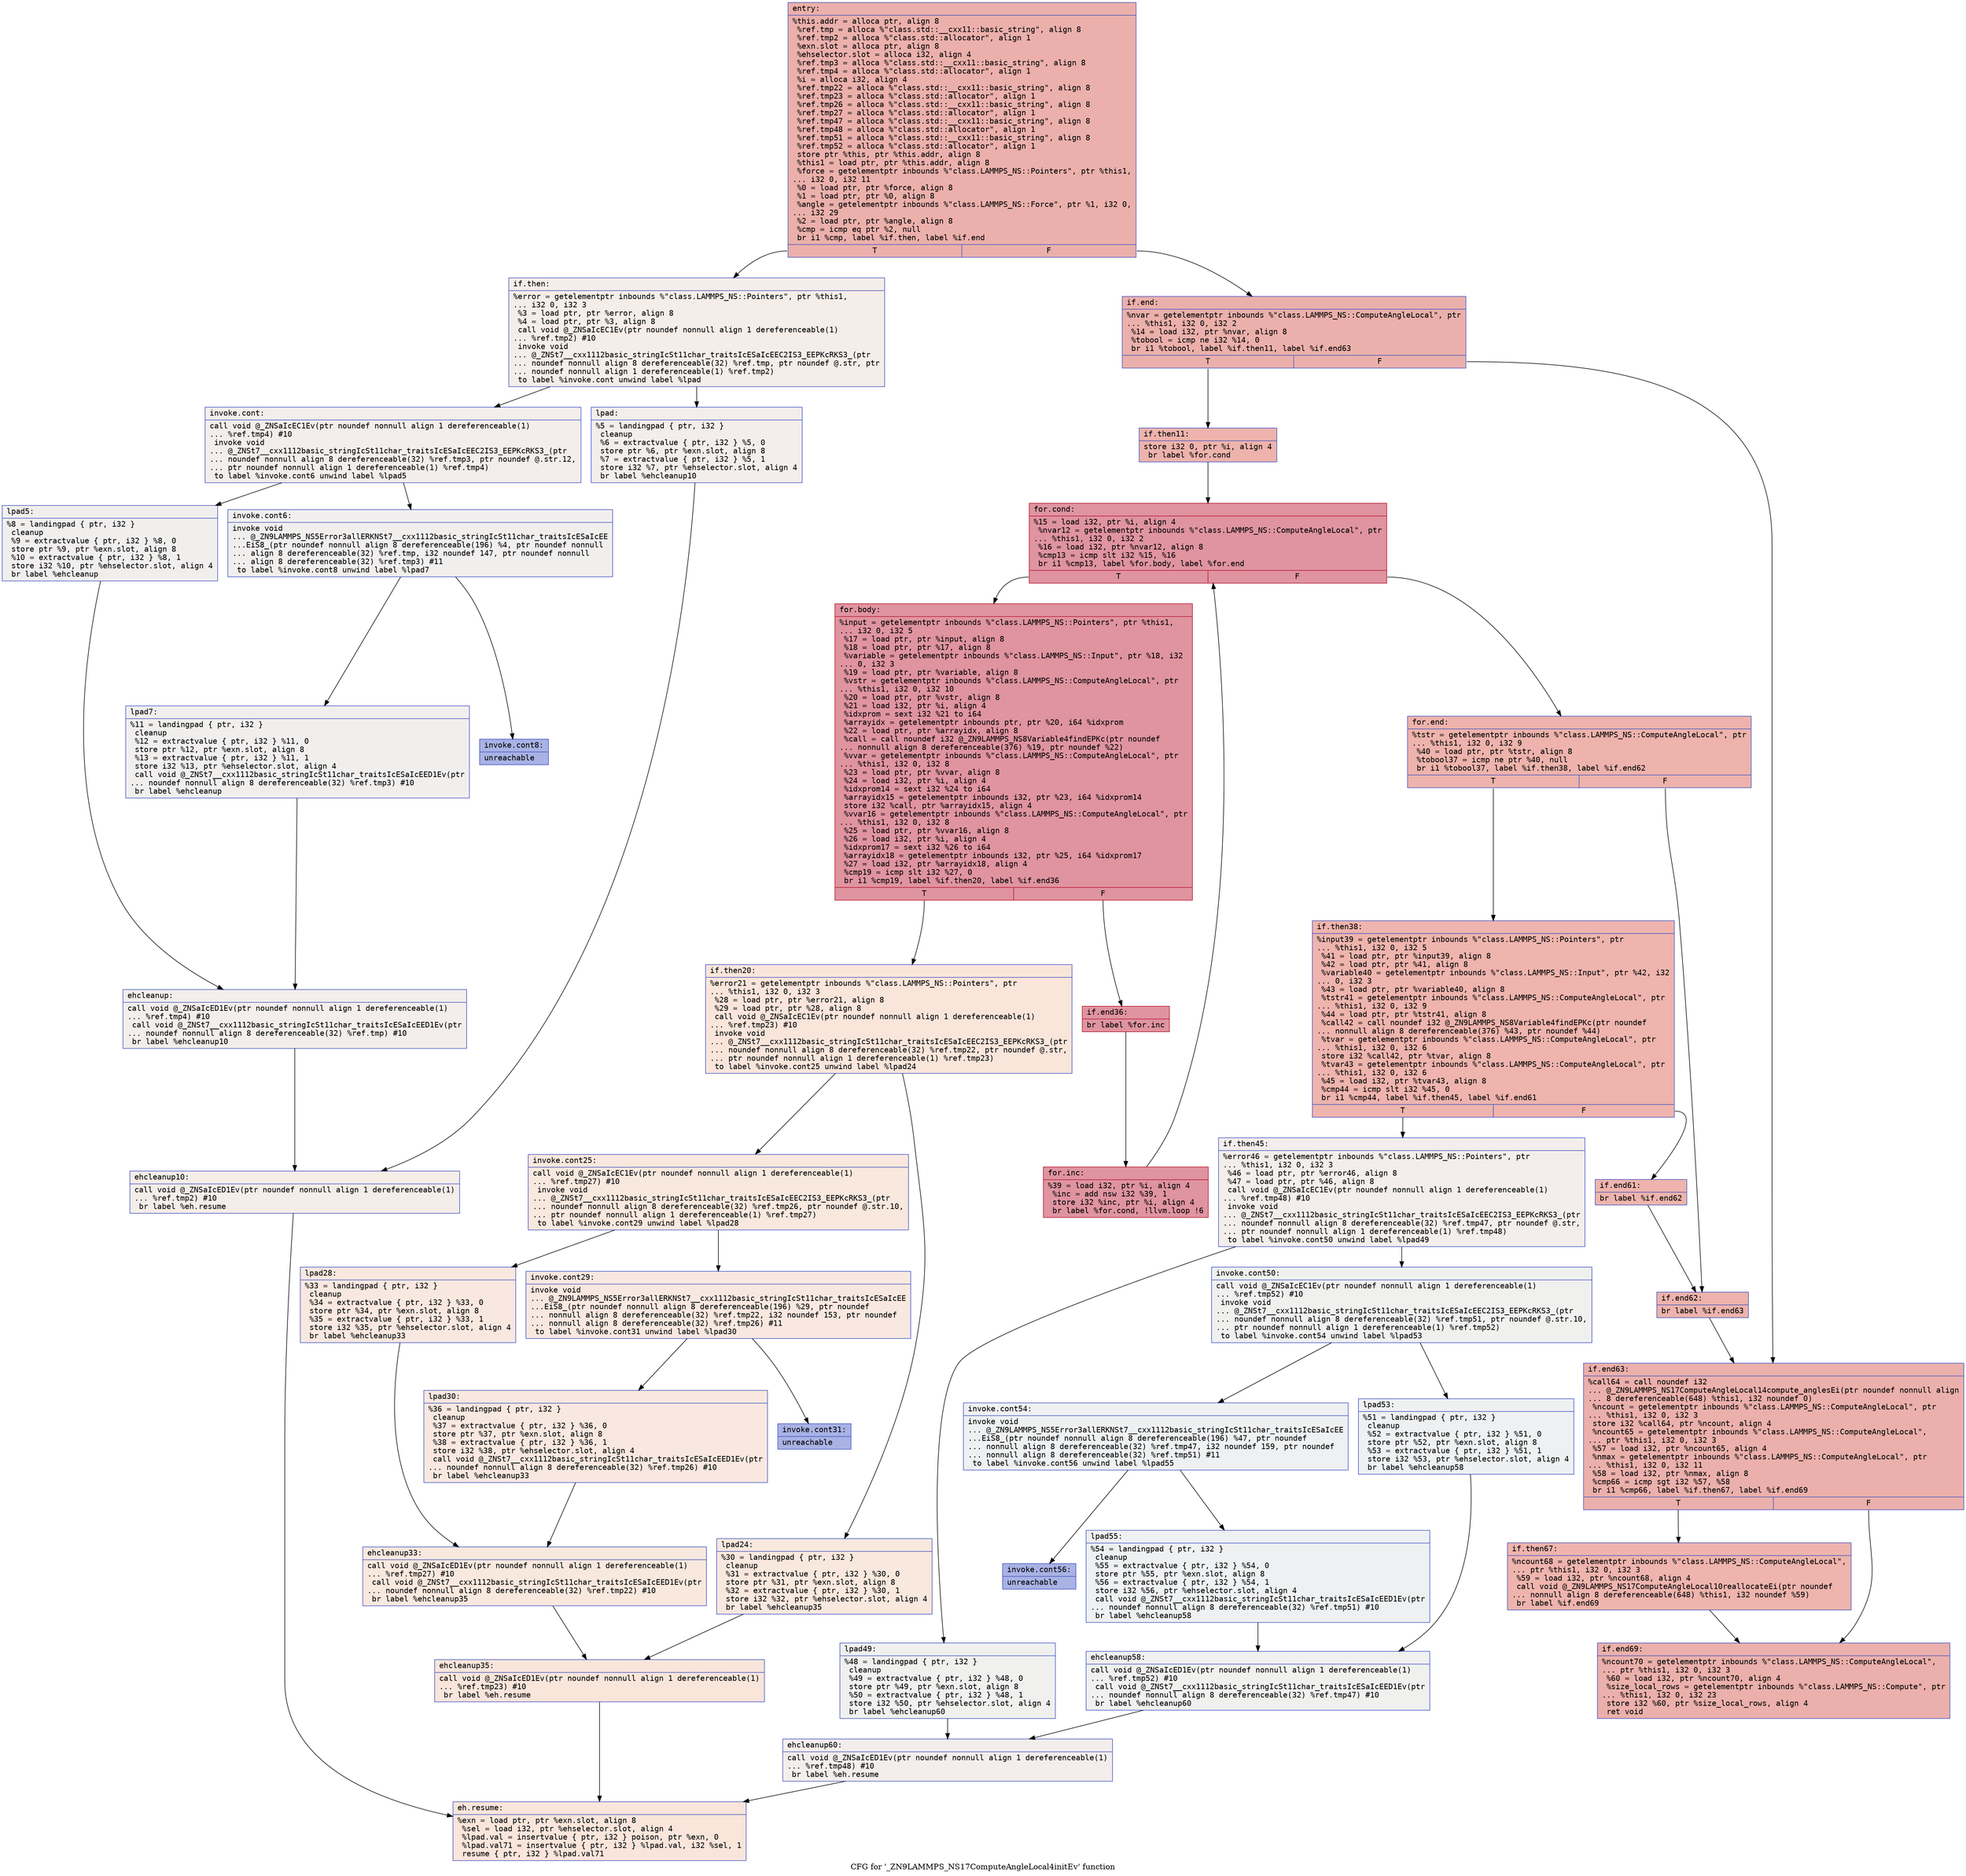 digraph "CFG for '_ZN9LAMMPS_NS17ComputeAngleLocal4initEv' function" {
	label="CFG for '_ZN9LAMMPS_NS17ComputeAngleLocal4initEv' function";

	Node0x557870abc610 [shape=record,color="#3d50c3ff", style=filled, fillcolor="#d24b4070" fontname="Courier",label="{entry:\l|  %this.addr = alloca ptr, align 8\l  %ref.tmp = alloca %\"class.std::__cxx11::basic_string\", align 8\l  %ref.tmp2 = alloca %\"class.std::allocator\", align 1\l  %exn.slot = alloca ptr, align 8\l  %ehselector.slot = alloca i32, align 4\l  %ref.tmp3 = alloca %\"class.std::__cxx11::basic_string\", align 8\l  %ref.tmp4 = alloca %\"class.std::allocator\", align 1\l  %i = alloca i32, align 4\l  %ref.tmp22 = alloca %\"class.std::__cxx11::basic_string\", align 8\l  %ref.tmp23 = alloca %\"class.std::allocator\", align 1\l  %ref.tmp26 = alloca %\"class.std::__cxx11::basic_string\", align 8\l  %ref.tmp27 = alloca %\"class.std::allocator\", align 1\l  %ref.tmp47 = alloca %\"class.std::__cxx11::basic_string\", align 8\l  %ref.tmp48 = alloca %\"class.std::allocator\", align 1\l  %ref.tmp51 = alloca %\"class.std::__cxx11::basic_string\", align 8\l  %ref.tmp52 = alloca %\"class.std::allocator\", align 1\l  store ptr %this, ptr %this.addr, align 8\l  %this1 = load ptr, ptr %this.addr, align 8\l  %force = getelementptr inbounds %\"class.LAMMPS_NS::Pointers\", ptr %this1,\l... i32 0, i32 11\l  %0 = load ptr, ptr %force, align 8\l  %1 = load ptr, ptr %0, align 8\l  %angle = getelementptr inbounds %\"class.LAMMPS_NS::Force\", ptr %1, i32 0,\l... i32 29\l  %2 = load ptr, ptr %angle, align 8\l  %cmp = icmp eq ptr %2, null\l  br i1 %cmp, label %if.then, label %if.end\l|{<s0>T|<s1>F}}"];
	Node0x557870abc610:s0 -> Node0x557870abd6f0[tooltip="entry -> if.then\nProbability 0.00%" ];
	Node0x557870abc610:s1 -> Node0x557870abd760[tooltip="entry -> if.end\nProbability 100.00%" ];
	Node0x557870abd6f0 [shape=record,color="#3d50c3ff", style=filled, fillcolor="#e8d6cc70" fontname="Courier",label="{if.then:\l|  %error = getelementptr inbounds %\"class.LAMMPS_NS::Pointers\", ptr %this1,\l... i32 0, i32 3\l  %3 = load ptr, ptr %error, align 8\l  %4 = load ptr, ptr %3, align 8\l  call void @_ZNSaIcEC1Ev(ptr noundef nonnull align 1 dereferenceable(1)\l... %ref.tmp2) #10\l  invoke void\l... @_ZNSt7__cxx1112basic_stringIcSt11char_traitsIcESaIcEEC2IS3_EEPKcRKS3_(ptr\l... noundef nonnull align 8 dereferenceable(32) %ref.tmp, ptr noundef @.str, ptr\l... noundef nonnull align 1 dereferenceable(1) %ref.tmp2)\l          to label %invoke.cont unwind label %lpad\l}"];
	Node0x557870abd6f0 -> Node0x557870abdd70[tooltip="if.then -> invoke.cont\nProbability 50.00%" ];
	Node0x557870abd6f0 -> Node0x557870abddf0[tooltip="if.then -> lpad\nProbability 50.00%" ];
	Node0x557870abdd70 [shape=record,color="#3d50c3ff", style=filled, fillcolor="#e5d8d170" fontname="Courier",label="{invoke.cont:\l|  call void @_ZNSaIcEC1Ev(ptr noundef nonnull align 1 dereferenceable(1)\l... %ref.tmp4) #10\l  invoke void\l... @_ZNSt7__cxx1112basic_stringIcSt11char_traitsIcESaIcEEC2IS3_EEPKcRKS3_(ptr\l... noundef nonnull align 8 dereferenceable(32) %ref.tmp3, ptr noundef @.str.12,\l... ptr noundef nonnull align 1 dereferenceable(1) %ref.tmp4)\l          to label %invoke.cont6 unwind label %lpad5\l}"];
	Node0x557870abdd70 -> Node0x557870abe110[tooltip="invoke.cont -> invoke.cont6\nProbability 50.00%" ];
	Node0x557870abdd70 -> Node0x557870abe160[tooltip="invoke.cont -> lpad5\nProbability 50.00%" ];
	Node0x557870abe110 [shape=record,color="#3d50c3ff", style=filled, fillcolor="#e0dbd870" fontname="Courier",label="{invoke.cont6:\l|  invoke void\l... @_ZN9LAMMPS_NS5Error3allERKNSt7__cxx1112basic_stringIcSt11char_traitsIcESaIcEE\l...EiS8_(ptr noundef nonnull align 8 dereferenceable(196) %4, ptr noundef nonnull\l... align 8 dereferenceable(32) %ref.tmp, i32 noundef 147, ptr noundef nonnull\l... align 8 dereferenceable(32) %ref.tmp3) #11\l          to label %invoke.cont8 unwind label %lpad7\l}"];
	Node0x557870abe110 -> Node0x557870abe0c0[tooltip="invoke.cont6 -> invoke.cont8\nProbability 0.00%" ];
	Node0x557870abe110 -> Node0x557870abe420[tooltip="invoke.cont6 -> lpad7\nProbability 100.00%" ];
	Node0x557870abe0c0 [shape=record,color="#3d50c3ff", style=filled, fillcolor="#3d50c370" fontname="Courier",label="{invoke.cont8:\l|  unreachable\l}"];
	Node0x557870abddf0 [shape=record,color="#3d50c3ff", style=filled, fillcolor="#e5d8d170" fontname="Courier",label="{lpad:\l|  %5 = landingpad \{ ptr, i32 \}\l          cleanup\l  %6 = extractvalue \{ ptr, i32 \} %5, 0\l  store ptr %6, ptr %exn.slot, align 8\l  %7 = extractvalue \{ ptr, i32 \} %5, 1\l  store i32 %7, ptr %ehselector.slot, align 4\l  br label %ehcleanup10\l}"];
	Node0x557870abddf0 -> Node0x557870abe9e0[tooltip="lpad -> ehcleanup10\nProbability 100.00%" ];
	Node0x557870abe160 [shape=record,color="#3d50c3ff", style=filled, fillcolor="#e0dbd870" fontname="Courier",label="{lpad5:\l|  %8 = landingpad \{ ptr, i32 \}\l          cleanup\l  %9 = extractvalue \{ ptr, i32 \} %8, 0\l  store ptr %9, ptr %exn.slot, align 8\l  %10 = extractvalue \{ ptr, i32 \} %8, 1\l  store i32 %10, ptr %ehselector.slot, align 4\l  br label %ehcleanup\l}"];
	Node0x557870abe160 -> Node0x557870abed30[tooltip="lpad5 -> ehcleanup\nProbability 100.00%" ];
	Node0x557870abe420 [shape=record,color="#3d50c3ff", style=filled, fillcolor="#e0dbd870" fontname="Courier",label="{lpad7:\l|  %11 = landingpad \{ ptr, i32 \}\l          cleanup\l  %12 = extractvalue \{ ptr, i32 \} %11, 0\l  store ptr %12, ptr %exn.slot, align 8\l  %13 = extractvalue \{ ptr, i32 \} %11, 1\l  store i32 %13, ptr %ehselector.slot, align 4\l  call void @_ZNSt7__cxx1112basic_stringIcSt11char_traitsIcESaIcEED1Ev(ptr\l... noundef nonnull align 8 dereferenceable(32) %ref.tmp3) #10\l  br label %ehcleanup\l}"];
	Node0x557870abe420 -> Node0x557870abed30[tooltip="lpad7 -> ehcleanup\nProbability 100.00%" ];
	Node0x557870abed30 [shape=record,color="#3d50c3ff", style=filled, fillcolor="#e5d8d170" fontname="Courier",label="{ehcleanup:\l|  call void @_ZNSaIcED1Ev(ptr noundef nonnull align 1 dereferenceable(1)\l... %ref.tmp4) #10\l  call void @_ZNSt7__cxx1112basic_stringIcSt11char_traitsIcESaIcEED1Ev(ptr\l... noundef nonnull align 8 dereferenceable(32) %ref.tmp) #10\l  br label %ehcleanup10\l}"];
	Node0x557870abed30 -> Node0x557870abe9e0[tooltip="ehcleanup -> ehcleanup10\nProbability 100.00%" ];
	Node0x557870abe9e0 [shape=record,color="#3d50c3ff", style=filled, fillcolor="#e8d6cc70" fontname="Courier",label="{ehcleanup10:\l|  call void @_ZNSaIcED1Ev(ptr noundef nonnull align 1 dereferenceable(1)\l... %ref.tmp2) #10\l  br label %eh.resume\l}"];
	Node0x557870abe9e0 -> Node0x557870abf5e0[tooltip="ehcleanup10 -> eh.resume\nProbability 100.00%" ];
	Node0x557870abd760 [shape=record,color="#3d50c3ff", style=filled, fillcolor="#d24b4070" fontname="Courier",label="{if.end:\l|  %nvar = getelementptr inbounds %\"class.LAMMPS_NS::ComputeAngleLocal\", ptr\l... %this1, i32 0, i32 2\l  %14 = load i32, ptr %nvar, align 8\l  %tobool = icmp ne i32 %14, 0\l  br i1 %tobool, label %if.then11, label %if.end63\l|{<s0>T|<s1>F}}"];
	Node0x557870abd760:s0 -> Node0x557870abf890[tooltip="if.end -> if.then11\nProbability 62.50%" ];
	Node0x557870abd760:s1 -> Node0x557870abf910[tooltip="if.end -> if.end63\nProbability 37.50%" ];
	Node0x557870abf890 [shape=record,color="#3d50c3ff", style=filled, fillcolor="#d6524470" fontname="Courier",label="{if.then11:\l|  store i32 0, ptr %i, align 4\l  br label %for.cond\l}"];
	Node0x557870abf890 -> Node0x557870abfae0[tooltip="if.then11 -> for.cond\nProbability 100.00%" ];
	Node0x557870abfae0 [shape=record,color="#b70d28ff", style=filled, fillcolor="#b70d2870" fontname="Courier",label="{for.cond:\l|  %15 = load i32, ptr %i, align 4\l  %nvar12 = getelementptr inbounds %\"class.LAMMPS_NS::ComputeAngleLocal\", ptr\l... %this1, i32 0, i32 2\l  %16 = load i32, ptr %nvar12, align 8\l  %cmp13 = icmp slt i32 %15, %16\l  br i1 %cmp13, label %for.body, label %for.end\l|{<s0>T|<s1>F}}"];
	Node0x557870abfae0:s0 -> Node0x557870abfe60[tooltip="for.cond -> for.body\nProbability 96.88%" ];
	Node0x557870abfae0:s1 -> Node0x557870abfee0[tooltip="for.cond -> for.end\nProbability 3.12%" ];
	Node0x557870abfe60 [shape=record,color="#b70d28ff", style=filled, fillcolor="#b70d2870" fontname="Courier",label="{for.body:\l|  %input = getelementptr inbounds %\"class.LAMMPS_NS::Pointers\", ptr %this1,\l... i32 0, i32 5\l  %17 = load ptr, ptr %input, align 8\l  %18 = load ptr, ptr %17, align 8\l  %variable = getelementptr inbounds %\"class.LAMMPS_NS::Input\", ptr %18, i32\l... 0, i32 3\l  %19 = load ptr, ptr %variable, align 8\l  %vstr = getelementptr inbounds %\"class.LAMMPS_NS::ComputeAngleLocal\", ptr\l... %this1, i32 0, i32 10\l  %20 = load ptr, ptr %vstr, align 8\l  %21 = load i32, ptr %i, align 4\l  %idxprom = sext i32 %21 to i64\l  %arrayidx = getelementptr inbounds ptr, ptr %20, i64 %idxprom\l  %22 = load ptr, ptr %arrayidx, align 8\l  %call = call noundef i32 @_ZN9LAMMPS_NS8Variable4findEPKc(ptr noundef\l... nonnull align 8 dereferenceable(376) %19, ptr noundef %22)\l  %vvar = getelementptr inbounds %\"class.LAMMPS_NS::ComputeAngleLocal\", ptr\l... %this1, i32 0, i32 8\l  %23 = load ptr, ptr %vvar, align 8\l  %24 = load i32, ptr %i, align 4\l  %idxprom14 = sext i32 %24 to i64\l  %arrayidx15 = getelementptr inbounds i32, ptr %23, i64 %idxprom14\l  store i32 %call, ptr %arrayidx15, align 4\l  %vvar16 = getelementptr inbounds %\"class.LAMMPS_NS::ComputeAngleLocal\", ptr\l... %this1, i32 0, i32 8\l  %25 = load ptr, ptr %vvar16, align 8\l  %26 = load i32, ptr %i, align 4\l  %idxprom17 = sext i32 %26 to i64\l  %arrayidx18 = getelementptr inbounds i32, ptr %25, i64 %idxprom17\l  %27 = load i32, ptr %arrayidx18, align 4\l  %cmp19 = icmp slt i32 %27, 0\l  br i1 %cmp19, label %if.then20, label %if.end36\l|{<s0>T|<s1>F}}"];
	Node0x557870abfe60:s0 -> Node0x557870ac16d0[tooltip="for.body -> if.then20\nProbability 0.00%" ];
	Node0x557870abfe60:s1 -> Node0x557870ac1750[tooltip="for.body -> if.end36\nProbability 100.00%" ];
	Node0x557870ac16d0 [shape=record,color="#3d50c3ff", style=filled, fillcolor="#f4c5ad70" fontname="Courier",label="{if.then20:\l|  %error21 = getelementptr inbounds %\"class.LAMMPS_NS::Pointers\", ptr\l... %this1, i32 0, i32 3\l  %28 = load ptr, ptr %error21, align 8\l  %29 = load ptr, ptr %28, align 8\l  call void @_ZNSaIcEC1Ev(ptr noundef nonnull align 1 dereferenceable(1)\l... %ref.tmp23) #10\l  invoke void\l... @_ZNSt7__cxx1112basic_stringIcSt11char_traitsIcESaIcEEC2IS3_EEPKcRKS3_(ptr\l... noundef nonnull align 8 dereferenceable(32) %ref.tmp22, ptr noundef @.str,\l... ptr noundef nonnull align 1 dereferenceable(1) %ref.tmp23)\l          to label %invoke.cont25 unwind label %lpad24\l}"];
	Node0x557870ac16d0 -> Node0x557870ac1c40[tooltip="if.then20 -> invoke.cont25\nProbability 50.00%" ];
	Node0x557870ac16d0 -> Node0x557870ac1cc0[tooltip="if.then20 -> lpad24\nProbability 50.00%" ];
	Node0x557870ac1c40 [shape=record,color="#3d50c3ff", style=filled, fillcolor="#f2cab570" fontname="Courier",label="{invoke.cont25:\l|  call void @_ZNSaIcEC1Ev(ptr noundef nonnull align 1 dereferenceable(1)\l... %ref.tmp27) #10\l  invoke void\l... @_ZNSt7__cxx1112basic_stringIcSt11char_traitsIcESaIcEEC2IS3_EEPKcRKS3_(ptr\l... noundef nonnull align 8 dereferenceable(32) %ref.tmp26, ptr noundef @.str.10,\l... ptr noundef nonnull align 1 dereferenceable(1) %ref.tmp27)\l          to label %invoke.cont29 unwind label %lpad28\l}"];
	Node0x557870ac1c40 -> Node0x557870ac2040[tooltip="invoke.cont25 -> invoke.cont29\nProbability 50.00%" ];
	Node0x557870ac1c40 -> Node0x557870ac2090[tooltip="invoke.cont25 -> lpad28\nProbability 50.00%" ];
	Node0x557870ac2040 [shape=record,color="#3d50c3ff", style=filled, fillcolor="#f1ccb870" fontname="Courier",label="{invoke.cont29:\l|  invoke void\l... @_ZN9LAMMPS_NS5Error3allERKNSt7__cxx1112basic_stringIcSt11char_traitsIcESaIcEE\l...EiS8_(ptr noundef nonnull align 8 dereferenceable(196) %29, ptr noundef\l... nonnull align 8 dereferenceable(32) %ref.tmp22, i32 noundef 153, ptr noundef\l... nonnull align 8 dereferenceable(32) %ref.tmp26) #11\l          to label %invoke.cont31 unwind label %lpad30\l}"];
	Node0x557870ac2040 -> Node0x557870ac1ff0[tooltip="invoke.cont29 -> invoke.cont31\nProbability 0.00%" ];
	Node0x557870ac2040 -> Node0x557870ac23b0[tooltip="invoke.cont29 -> lpad30\nProbability 100.00%" ];
	Node0x557870ac1ff0 [shape=record,color="#3d50c3ff", style=filled, fillcolor="#3d50c370" fontname="Courier",label="{invoke.cont31:\l|  unreachable\l}"];
	Node0x557870ac1cc0 [shape=record,color="#3d50c3ff", style=filled, fillcolor="#f2cab570" fontname="Courier",label="{lpad24:\l|  %30 = landingpad \{ ptr, i32 \}\l          cleanup\l  %31 = extractvalue \{ ptr, i32 \} %30, 0\l  store ptr %31, ptr %exn.slot, align 8\l  %32 = extractvalue \{ ptr, i32 \} %30, 1\l  store i32 %32, ptr %ehselector.slot, align 4\l  br label %ehcleanup35\l}"];
	Node0x557870ac1cc0 -> Node0x557870ac2970[tooltip="lpad24 -> ehcleanup35\nProbability 100.00%" ];
	Node0x557870ac2090 [shape=record,color="#3d50c3ff", style=filled, fillcolor="#f1ccb870" fontname="Courier",label="{lpad28:\l|  %33 = landingpad \{ ptr, i32 \}\l          cleanup\l  %34 = extractvalue \{ ptr, i32 \} %33, 0\l  store ptr %34, ptr %exn.slot, align 8\l  %35 = extractvalue \{ ptr, i32 \} %33, 1\l  store i32 %35, ptr %ehselector.slot, align 4\l  br label %ehcleanup33\l}"];
	Node0x557870ac2090 -> Node0x557870ac2cc0[tooltip="lpad28 -> ehcleanup33\nProbability 100.00%" ];
	Node0x557870ac23b0 [shape=record,color="#3d50c3ff", style=filled, fillcolor="#f1ccb870" fontname="Courier",label="{lpad30:\l|  %36 = landingpad \{ ptr, i32 \}\l          cleanup\l  %37 = extractvalue \{ ptr, i32 \} %36, 0\l  store ptr %37, ptr %exn.slot, align 8\l  %38 = extractvalue \{ ptr, i32 \} %36, 1\l  store i32 %38, ptr %ehselector.slot, align 4\l  call void @_ZNSt7__cxx1112basic_stringIcSt11char_traitsIcESaIcEED1Ev(ptr\l... noundef nonnull align 8 dereferenceable(32) %ref.tmp26) #10\l  br label %ehcleanup33\l}"];
	Node0x557870ac23b0 -> Node0x557870ac2cc0[tooltip="lpad30 -> ehcleanup33\nProbability 100.00%" ];
	Node0x557870ac2cc0 [shape=record,color="#3d50c3ff", style=filled, fillcolor="#f2cab570" fontname="Courier",label="{ehcleanup33:\l|  call void @_ZNSaIcED1Ev(ptr noundef nonnull align 1 dereferenceable(1)\l... %ref.tmp27) #10\l  call void @_ZNSt7__cxx1112basic_stringIcSt11char_traitsIcESaIcEED1Ev(ptr\l... noundef nonnull align 8 dereferenceable(32) %ref.tmp22) #10\l  br label %ehcleanup35\l}"];
	Node0x557870ac2cc0 -> Node0x557870ac2970[tooltip="ehcleanup33 -> ehcleanup35\nProbability 100.00%" ];
	Node0x557870ac2970 [shape=record,color="#3d50c3ff", style=filled, fillcolor="#f4c5ad70" fontname="Courier",label="{ehcleanup35:\l|  call void @_ZNSaIcED1Ev(ptr noundef nonnull align 1 dereferenceable(1)\l... %ref.tmp23) #10\l  br label %eh.resume\l}"];
	Node0x557870ac2970 -> Node0x557870abf5e0[tooltip="ehcleanup35 -> eh.resume\nProbability 100.00%" ];
	Node0x557870ac1750 [shape=record,color="#b70d28ff", style=filled, fillcolor="#b70d2870" fontname="Courier",label="{if.end36:\l|  br label %for.inc\l}"];
	Node0x557870ac1750 -> Node0x557870ac35e0[tooltip="if.end36 -> for.inc\nProbability 100.00%" ];
	Node0x557870ac35e0 [shape=record,color="#b70d28ff", style=filled, fillcolor="#b70d2870" fontname="Courier",label="{for.inc:\l|  %39 = load i32, ptr %i, align 4\l  %inc = add nsw i32 %39, 1\l  store i32 %inc, ptr %i, align 4\l  br label %for.cond, !llvm.loop !6\l}"];
	Node0x557870ac35e0 -> Node0x557870abfae0[tooltip="for.inc -> for.cond\nProbability 100.00%" ];
	Node0x557870abfee0 [shape=record,color="#3d50c3ff", style=filled, fillcolor="#d6524470" fontname="Courier",label="{for.end:\l|  %tstr = getelementptr inbounds %\"class.LAMMPS_NS::ComputeAngleLocal\", ptr\l... %this1, i32 0, i32 9\l  %40 = load ptr, ptr %tstr, align 8\l  %tobool37 = icmp ne ptr %40, null\l  br i1 %tobool37, label %if.then38, label %if.end62\l|{<s0>T|<s1>F}}"];
	Node0x557870abfee0:s0 -> Node0x557870ac3be0[tooltip="for.end -> if.then38\nProbability 62.50%" ];
	Node0x557870abfee0:s1 -> Node0x557870ac3c60[tooltip="for.end -> if.end62\nProbability 37.50%" ];
	Node0x557870ac3be0 [shape=record,color="#3d50c3ff", style=filled, fillcolor="#d8564670" fontname="Courier",label="{if.then38:\l|  %input39 = getelementptr inbounds %\"class.LAMMPS_NS::Pointers\", ptr\l... %this1, i32 0, i32 5\l  %41 = load ptr, ptr %input39, align 8\l  %42 = load ptr, ptr %41, align 8\l  %variable40 = getelementptr inbounds %\"class.LAMMPS_NS::Input\", ptr %42, i32\l... 0, i32 3\l  %43 = load ptr, ptr %variable40, align 8\l  %tstr41 = getelementptr inbounds %\"class.LAMMPS_NS::ComputeAngleLocal\", ptr\l... %this1, i32 0, i32 9\l  %44 = load ptr, ptr %tstr41, align 8\l  %call42 = call noundef i32 @_ZN9LAMMPS_NS8Variable4findEPKc(ptr noundef\l... nonnull align 8 dereferenceable(376) %43, ptr noundef %44)\l  %tvar = getelementptr inbounds %\"class.LAMMPS_NS::ComputeAngleLocal\", ptr\l... %this1, i32 0, i32 6\l  store i32 %call42, ptr %tvar, align 8\l  %tvar43 = getelementptr inbounds %\"class.LAMMPS_NS::ComputeAngleLocal\", ptr\l... %this1, i32 0, i32 6\l  %45 = load i32, ptr %tvar43, align 8\l  %cmp44 = icmp slt i32 %45, 0\l  br i1 %cmp44, label %if.then45, label %if.end61\l|{<s0>T|<s1>F}}"];
	Node0x557870ac3be0:s0 -> Node0x557870ac4760[tooltip="if.then38 -> if.then45\nProbability 0.00%" ];
	Node0x557870ac3be0:s1 -> Node0x557870ac47b0[tooltip="if.then38 -> if.end61\nProbability 100.00%" ];
	Node0x557870ac4760 [shape=record,color="#3d50c3ff", style=filled, fillcolor="#e3d9d370" fontname="Courier",label="{if.then45:\l|  %error46 = getelementptr inbounds %\"class.LAMMPS_NS::Pointers\", ptr\l... %this1, i32 0, i32 3\l  %46 = load ptr, ptr %error46, align 8\l  %47 = load ptr, ptr %46, align 8\l  call void @_ZNSaIcEC1Ev(ptr noundef nonnull align 1 dereferenceable(1)\l... %ref.tmp48) #10\l  invoke void\l... @_ZNSt7__cxx1112basic_stringIcSt11char_traitsIcESaIcEEC2IS3_EEPKcRKS3_(ptr\l... noundef nonnull align 8 dereferenceable(32) %ref.tmp47, ptr noundef @.str,\l... ptr noundef nonnull align 1 dereferenceable(1) %ref.tmp48)\l          to label %invoke.cont50 unwind label %lpad49\l}"];
	Node0x557870ac4760 -> Node0x557870ac5420[tooltip="if.then45 -> invoke.cont50\nProbability 50.00%" ];
	Node0x557870ac4760 -> Node0x557870ac54a0[tooltip="if.then45 -> lpad49\nProbability 50.00%" ];
	Node0x557870ac5420 [shape=record,color="#3d50c3ff", style=filled, fillcolor="#dedcdb70" fontname="Courier",label="{invoke.cont50:\l|  call void @_ZNSaIcEC1Ev(ptr noundef nonnull align 1 dereferenceable(1)\l... %ref.tmp52) #10\l  invoke void\l... @_ZNSt7__cxx1112basic_stringIcSt11char_traitsIcESaIcEEC2IS3_EEPKcRKS3_(ptr\l... noundef nonnull align 8 dereferenceable(32) %ref.tmp51, ptr noundef @.str.10,\l... ptr noundef nonnull align 1 dereferenceable(1) %ref.tmp52)\l          to label %invoke.cont54 unwind label %lpad53\l}"];
	Node0x557870ac5420 -> Node0x557870ac57c0[tooltip="invoke.cont50 -> invoke.cont54\nProbability 50.00%" ];
	Node0x557870ac5420 -> Node0x557870ac5810[tooltip="invoke.cont50 -> lpad53\nProbability 50.00%" ];
	Node0x557870ac57c0 [shape=record,color="#3d50c3ff", style=filled, fillcolor="#d9dce170" fontname="Courier",label="{invoke.cont54:\l|  invoke void\l... @_ZN9LAMMPS_NS5Error3allERKNSt7__cxx1112basic_stringIcSt11char_traitsIcESaIcEE\l...EiS8_(ptr noundef nonnull align 8 dereferenceable(196) %47, ptr noundef\l... nonnull align 8 dereferenceable(32) %ref.tmp47, i32 noundef 159, ptr noundef\l... nonnull align 8 dereferenceable(32) %ref.tmp51) #11\l          to label %invoke.cont56 unwind label %lpad55\l}"];
	Node0x557870ac57c0 -> Node0x557870ac5770[tooltip="invoke.cont54 -> invoke.cont56\nProbability 0.00%" ];
	Node0x557870ac57c0 -> Node0x557870ac5ad0[tooltip="invoke.cont54 -> lpad55\nProbability 100.00%" ];
	Node0x557870ac5770 [shape=record,color="#3d50c3ff", style=filled, fillcolor="#3d50c370" fontname="Courier",label="{invoke.cont56:\l|  unreachable\l}"];
	Node0x557870ac54a0 [shape=record,color="#3d50c3ff", style=filled, fillcolor="#dedcdb70" fontname="Courier",label="{lpad49:\l|  %48 = landingpad \{ ptr, i32 \}\l          cleanup\l  %49 = extractvalue \{ ptr, i32 \} %48, 0\l  store ptr %49, ptr %exn.slot, align 8\l  %50 = extractvalue \{ ptr, i32 \} %48, 1\l  store i32 %50, ptr %ehselector.slot, align 4\l  br label %ehcleanup60\l}"];
	Node0x557870ac54a0 -> Node0x557870ac6090[tooltip="lpad49 -> ehcleanup60\nProbability 100.00%" ];
	Node0x557870ac5810 [shape=record,color="#3d50c3ff", style=filled, fillcolor="#d9dce170" fontname="Courier",label="{lpad53:\l|  %51 = landingpad \{ ptr, i32 \}\l          cleanup\l  %52 = extractvalue \{ ptr, i32 \} %51, 0\l  store ptr %52, ptr %exn.slot, align 8\l  %53 = extractvalue \{ ptr, i32 \} %51, 1\l  store i32 %53, ptr %ehselector.slot, align 4\l  br label %ehcleanup58\l}"];
	Node0x557870ac5810 -> Node0x557870ac63e0[tooltip="lpad53 -> ehcleanup58\nProbability 100.00%" ];
	Node0x557870ac5ad0 [shape=record,color="#3d50c3ff", style=filled, fillcolor="#d9dce170" fontname="Courier",label="{lpad55:\l|  %54 = landingpad \{ ptr, i32 \}\l          cleanup\l  %55 = extractvalue \{ ptr, i32 \} %54, 0\l  store ptr %55, ptr %exn.slot, align 8\l  %56 = extractvalue \{ ptr, i32 \} %54, 1\l  store i32 %56, ptr %ehselector.slot, align 4\l  call void @_ZNSt7__cxx1112basic_stringIcSt11char_traitsIcESaIcEED1Ev(ptr\l... noundef nonnull align 8 dereferenceable(32) %ref.tmp51) #10\l  br label %ehcleanup58\l}"];
	Node0x557870ac5ad0 -> Node0x557870ac63e0[tooltip="lpad55 -> ehcleanup58\nProbability 100.00%" ];
	Node0x557870ac63e0 [shape=record,color="#3d50c3ff", style=filled, fillcolor="#dedcdb70" fontname="Courier",label="{ehcleanup58:\l|  call void @_ZNSaIcED1Ev(ptr noundef nonnull align 1 dereferenceable(1)\l... %ref.tmp52) #10\l  call void @_ZNSt7__cxx1112basic_stringIcSt11char_traitsIcESaIcEED1Ev(ptr\l... noundef nonnull align 8 dereferenceable(32) %ref.tmp47) #10\l  br label %ehcleanup60\l}"];
	Node0x557870ac63e0 -> Node0x557870ac6090[tooltip="ehcleanup58 -> ehcleanup60\nProbability 100.00%" ];
	Node0x557870ac6090 [shape=record,color="#3d50c3ff", style=filled, fillcolor="#e3d9d370" fontname="Courier",label="{ehcleanup60:\l|  call void @_ZNSaIcED1Ev(ptr noundef nonnull align 1 dereferenceable(1)\l... %ref.tmp48) #10\l  br label %eh.resume\l}"];
	Node0x557870ac6090 -> Node0x557870abf5e0[tooltip="ehcleanup60 -> eh.resume\nProbability 100.00%" ];
	Node0x557870ac47b0 [shape=record,color="#3d50c3ff", style=filled, fillcolor="#d8564670" fontname="Courier",label="{if.end61:\l|  br label %if.end62\l}"];
	Node0x557870ac47b0 -> Node0x557870ac3c60[tooltip="if.end61 -> if.end62\nProbability 100.00%" ];
	Node0x557870ac3c60 [shape=record,color="#3d50c3ff", style=filled, fillcolor="#d6524470" fontname="Courier",label="{if.end62:\l|  br label %if.end63\l}"];
	Node0x557870ac3c60 -> Node0x557870abf910[tooltip="if.end62 -> if.end63\nProbability 100.00%" ];
	Node0x557870abf910 [shape=record,color="#3d50c3ff", style=filled, fillcolor="#d24b4070" fontname="Courier",label="{if.end63:\l|  %call64 = call noundef i32\l... @_ZN9LAMMPS_NS17ComputeAngleLocal14compute_anglesEi(ptr noundef nonnull align\l... 8 dereferenceable(648) %this1, i32 noundef 0)\l  %ncount = getelementptr inbounds %\"class.LAMMPS_NS::ComputeAngleLocal\", ptr\l... %this1, i32 0, i32 3\l  store i32 %call64, ptr %ncount, align 4\l  %ncount65 = getelementptr inbounds %\"class.LAMMPS_NS::ComputeAngleLocal\",\l... ptr %this1, i32 0, i32 3\l  %57 = load i32, ptr %ncount65, align 4\l  %nmax = getelementptr inbounds %\"class.LAMMPS_NS::ComputeAngleLocal\", ptr\l... %this1, i32 0, i32 11\l  %58 = load i32, ptr %nmax, align 8\l  %cmp66 = icmp sgt i32 %57, %58\l  br i1 %cmp66, label %if.then67, label %if.end69\l|{<s0>T|<s1>F}}"];
	Node0x557870abf910:s0 -> Node0x557870ac74c0[tooltip="if.end63 -> if.then67\nProbability 50.00%" ];
	Node0x557870abf910:s1 -> Node0x557870ac08c0[tooltip="if.end63 -> if.end69\nProbability 50.00%" ];
	Node0x557870ac74c0 [shape=record,color="#3d50c3ff", style=filled, fillcolor="#d8564670" fontname="Courier",label="{if.then67:\l|  %ncount68 = getelementptr inbounds %\"class.LAMMPS_NS::ComputeAngleLocal\",\l... ptr %this1, i32 0, i32 3\l  %59 = load i32, ptr %ncount68, align 4\l  call void @_ZN9LAMMPS_NS17ComputeAngleLocal10reallocateEi(ptr noundef\l... nonnull align 8 dereferenceable(648) %this1, i32 noundef %59)\l  br label %if.end69\l}"];
	Node0x557870ac74c0 -> Node0x557870ac08c0[tooltip="if.then67 -> if.end69\nProbability 100.00%" ];
	Node0x557870ac08c0 [shape=record,color="#3d50c3ff", style=filled, fillcolor="#d24b4070" fontname="Courier",label="{if.end69:\l|  %ncount70 = getelementptr inbounds %\"class.LAMMPS_NS::ComputeAngleLocal\",\l... ptr %this1, i32 0, i32 3\l  %60 = load i32, ptr %ncount70, align 4\l  %size_local_rows = getelementptr inbounds %\"class.LAMMPS_NS::Compute\", ptr\l... %this1, i32 0, i32 23\l  store i32 %60, ptr %size_local_rows, align 4\l  ret void\l}"];
	Node0x557870abf5e0 [shape=record,color="#3d50c3ff", style=filled, fillcolor="#f4c5ad70" fontname="Courier",label="{eh.resume:\l|  %exn = load ptr, ptr %exn.slot, align 8\l  %sel = load i32, ptr %ehselector.slot, align 4\l  %lpad.val = insertvalue \{ ptr, i32 \} poison, ptr %exn, 0\l  %lpad.val71 = insertvalue \{ ptr, i32 \} %lpad.val, i32 %sel, 1\l  resume \{ ptr, i32 \} %lpad.val71\l}"];
}
